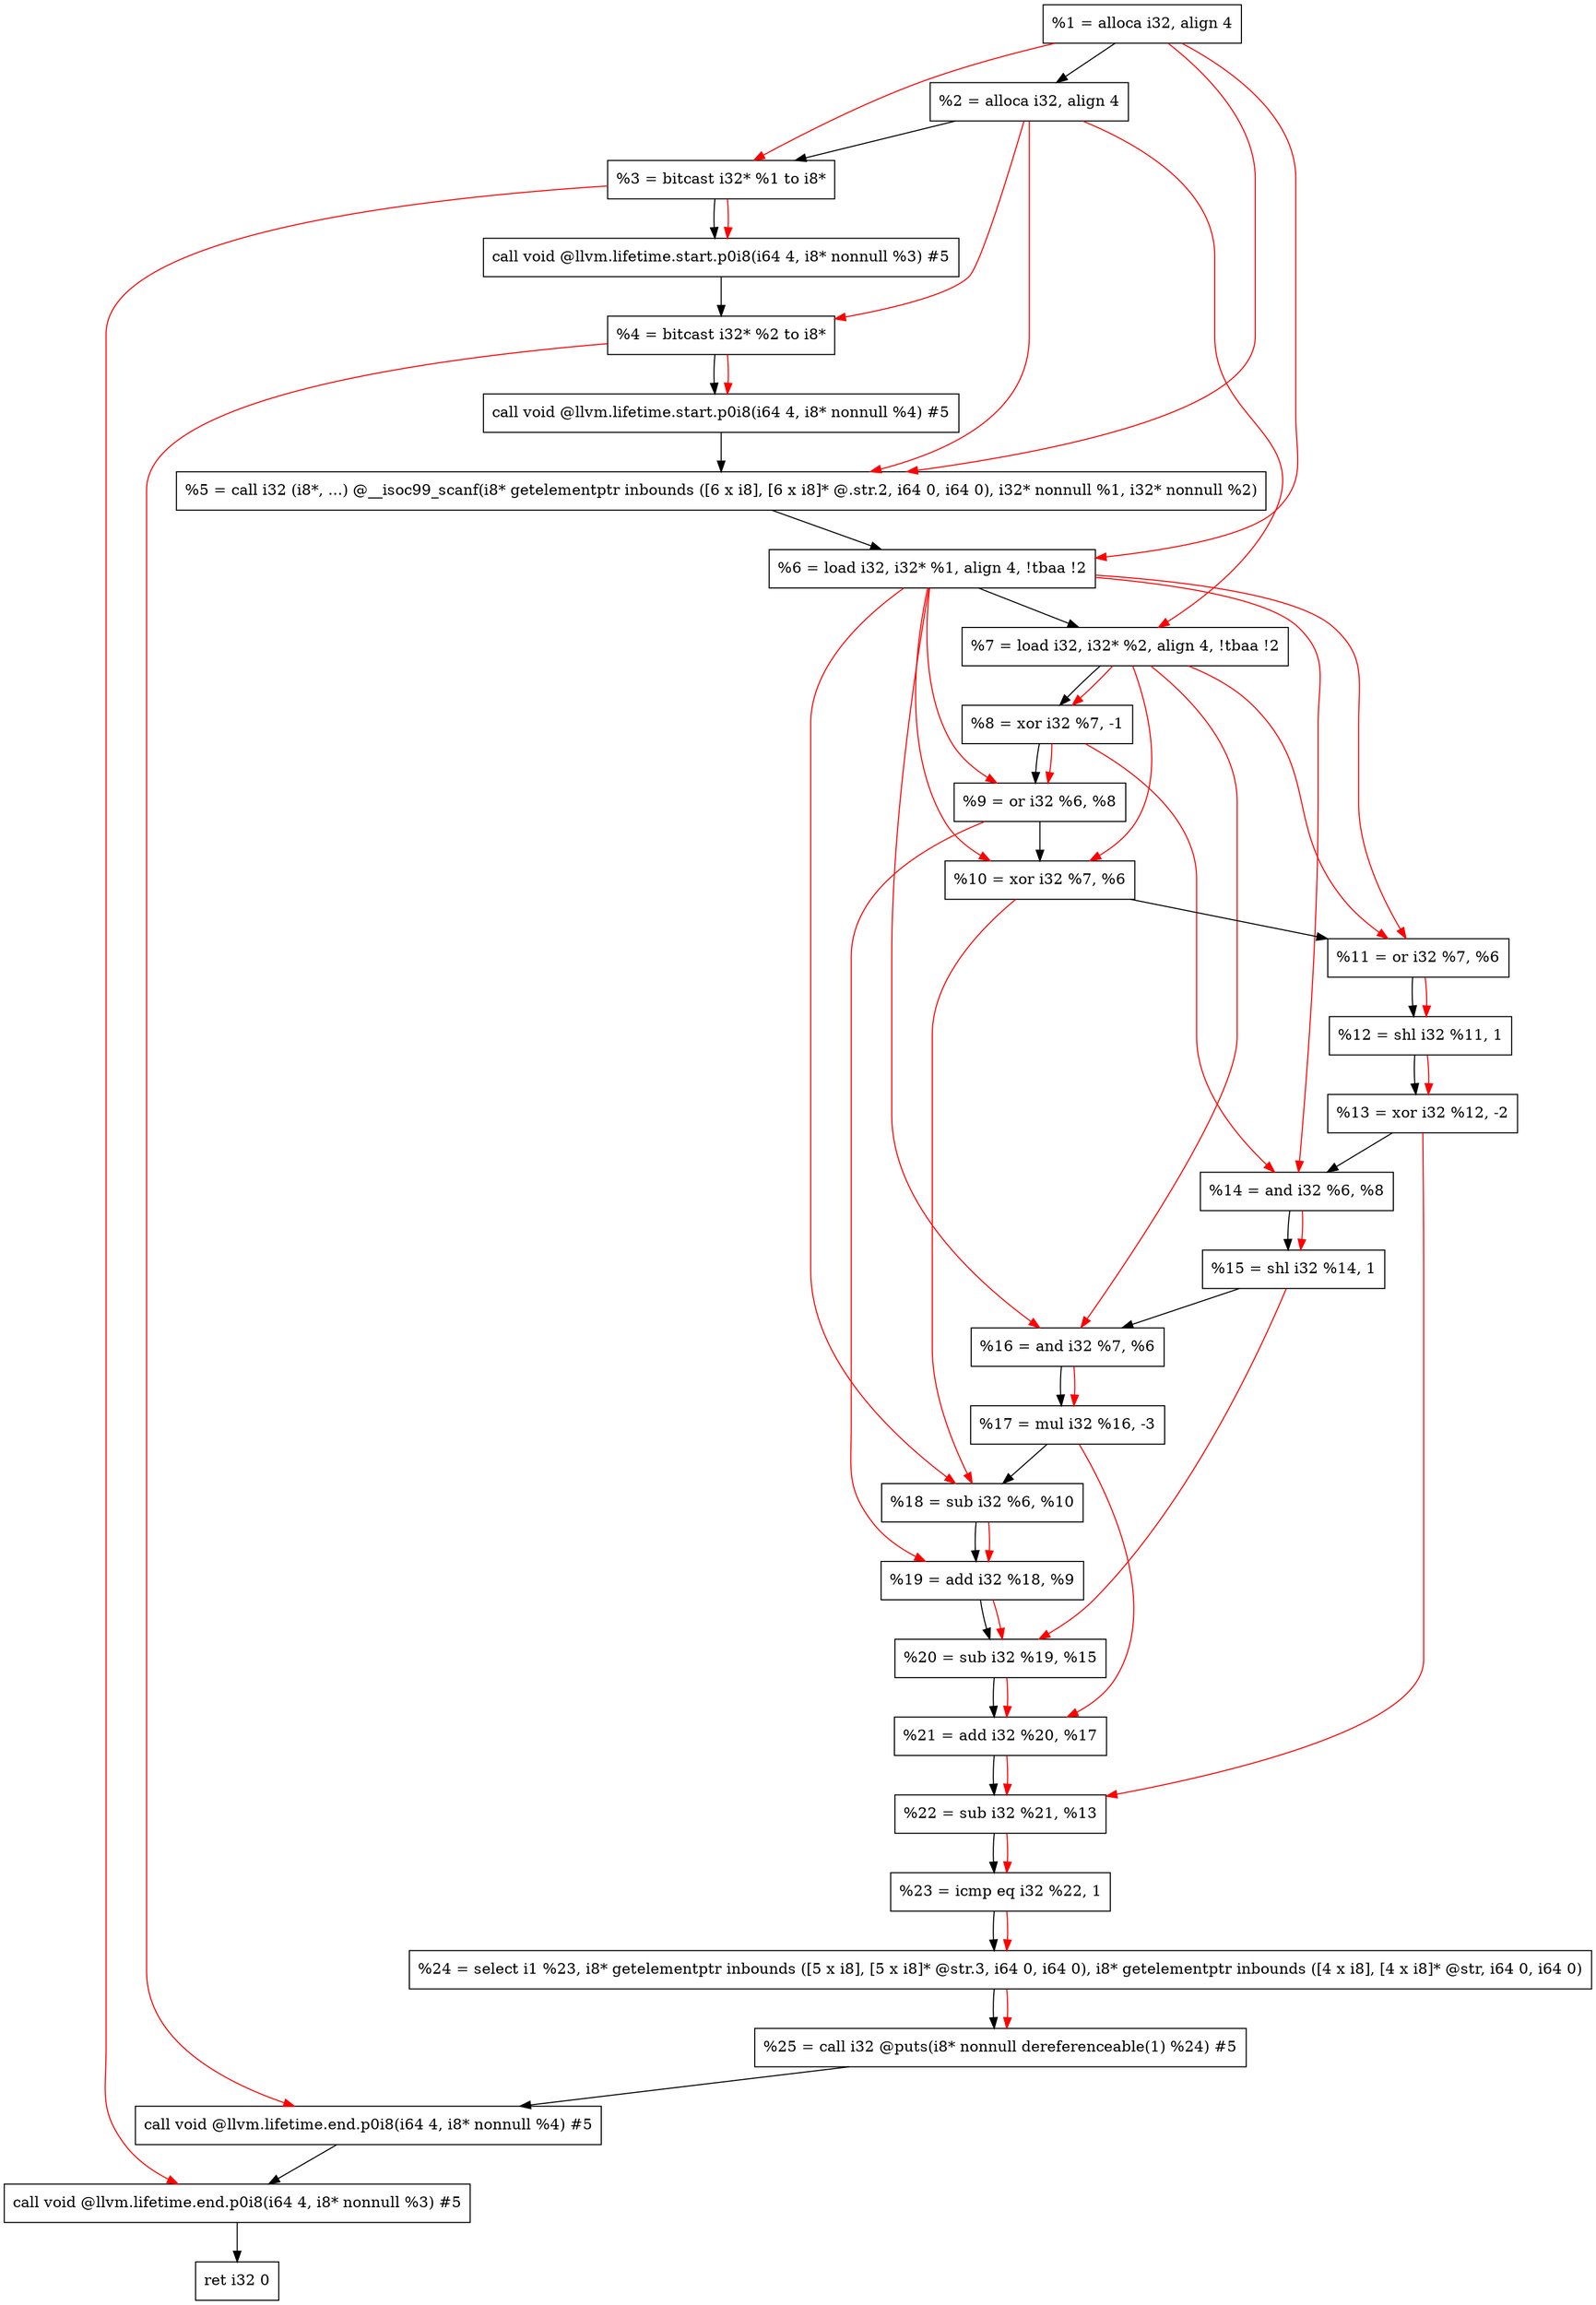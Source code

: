 digraph "DFG for'main' function" {
	Node0x11b97f8[shape=record, label="  %1 = alloca i32, align 4"];
	Node0x11b9878[shape=record, label="  %2 = alloca i32, align 4"];
	Node0x11b9908[shape=record, label="  %3 = bitcast i32* %1 to i8*"];
	Node0x11b9d68[shape=record, label="  call void @llvm.lifetime.start.p0i8(i64 4, i8* nonnull %3) #5"];
	Node0x11b9e48[shape=record, label="  %4 = bitcast i32* %2 to i8*"];
	Node0x11b9f68[shape=record, label="  call void @llvm.lifetime.start.p0i8(i64 4, i8* nonnull %4) #5"];
	Node0x11ba1a0[shape=record, label="  %5 = call i32 (i8*, ...) @__isoc99_scanf(i8* getelementptr inbounds ([6 x i8], [6 x i8]* @.str.2, i64 0, i64 0), i32* nonnull %1, i32* nonnull %2)"];
	Node0x11ba258[shape=record, label="  %6 = load i32, i32* %1, align 4, !tbaa !2"];
	Node0x11bb1c8[shape=record, label="  %7 = load i32, i32* %2, align 4, !tbaa !2"];
	Node0x11bb850[shape=record, label="  %8 = xor i32 %7, -1"];
	Node0x11bb8c0[shape=record, label="  %9 = or i32 %6, %8"];
	Node0x11bb930[shape=record, label="  %10 = xor i32 %7, %6"];
	Node0x11bb9a0[shape=record, label="  %11 = or i32 %7, %6"];
	Node0x11bba10[shape=record, label="  %12 = shl i32 %11, 1"];
	Node0x11bba80[shape=record, label="  %13 = xor i32 %12, -2"];
	Node0x11bbaf0[shape=record, label="  %14 = and i32 %6, %8"];
	Node0x11bbb60[shape=record, label="  %15 = shl i32 %14, 1"];
	Node0x11bbbd0[shape=record, label="  %16 = and i32 %7, %6"];
	Node0x11bbc40[shape=record, label="  %17 = mul i32 %16, -3"];
	Node0x11bbcb0[shape=record, label="  %18 = sub i32 %6, %10"];
	Node0x11bbd20[shape=record, label="  %19 = add i32 %18, %9"];
	Node0x11bbd90[shape=record, label="  %20 = sub i32 %19, %15"];
	Node0x11bbe00[shape=record, label="  %21 = add i32 %20, %17"];
	Node0x11bbe70[shape=record, label="  %22 = sub i32 %21, %13"];
	Node0x11bbee0[shape=record, label="  %23 = icmp eq i32 %22, 1"];
	Node0x115a9d8[shape=record, label="  %24 = select i1 %23, i8* getelementptr inbounds ([5 x i8], [5 x i8]* @str.3, i64 0, i64 0), i8* getelementptr inbounds ([4 x i8], [4 x i8]* @str, i64 0, i64 0)"];
	Node0x11bbf70[shape=record, label="  %25 = call i32 @puts(i8* nonnull dereferenceable(1) %24) #5"];
	Node0x11bc1c8[shape=record, label="  call void @llvm.lifetime.end.p0i8(i64 4, i8* nonnull %4) #5"];
	Node0x11bc328[shape=record, label="  call void @llvm.lifetime.end.p0i8(i64 4, i8* nonnull %3) #5"];
	Node0x11bc3e8[shape=record, label="  ret i32 0"];
	Node0x11b97f8 -> Node0x11b9878;
	Node0x11b9878 -> Node0x11b9908;
	Node0x11b9908 -> Node0x11b9d68;
	Node0x11b9d68 -> Node0x11b9e48;
	Node0x11b9e48 -> Node0x11b9f68;
	Node0x11b9f68 -> Node0x11ba1a0;
	Node0x11ba1a0 -> Node0x11ba258;
	Node0x11ba258 -> Node0x11bb1c8;
	Node0x11bb1c8 -> Node0x11bb850;
	Node0x11bb850 -> Node0x11bb8c0;
	Node0x11bb8c0 -> Node0x11bb930;
	Node0x11bb930 -> Node0x11bb9a0;
	Node0x11bb9a0 -> Node0x11bba10;
	Node0x11bba10 -> Node0x11bba80;
	Node0x11bba80 -> Node0x11bbaf0;
	Node0x11bbaf0 -> Node0x11bbb60;
	Node0x11bbb60 -> Node0x11bbbd0;
	Node0x11bbbd0 -> Node0x11bbc40;
	Node0x11bbc40 -> Node0x11bbcb0;
	Node0x11bbcb0 -> Node0x11bbd20;
	Node0x11bbd20 -> Node0x11bbd90;
	Node0x11bbd90 -> Node0x11bbe00;
	Node0x11bbe00 -> Node0x11bbe70;
	Node0x11bbe70 -> Node0x11bbee0;
	Node0x11bbee0 -> Node0x115a9d8;
	Node0x115a9d8 -> Node0x11bbf70;
	Node0x11bbf70 -> Node0x11bc1c8;
	Node0x11bc1c8 -> Node0x11bc328;
	Node0x11bc328 -> Node0x11bc3e8;
edge [color=red]
	Node0x11b97f8 -> Node0x11b9908;
	Node0x11b9908 -> Node0x11b9d68;
	Node0x11b9878 -> Node0x11b9e48;
	Node0x11b9e48 -> Node0x11b9f68;
	Node0x11b97f8 -> Node0x11ba1a0;
	Node0x11b9878 -> Node0x11ba1a0;
	Node0x11b97f8 -> Node0x11ba258;
	Node0x11b9878 -> Node0x11bb1c8;
	Node0x11bb1c8 -> Node0x11bb850;
	Node0x11ba258 -> Node0x11bb8c0;
	Node0x11bb850 -> Node0x11bb8c0;
	Node0x11bb1c8 -> Node0x11bb930;
	Node0x11ba258 -> Node0x11bb930;
	Node0x11bb1c8 -> Node0x11bb9a0;
	Node0x11ba258 -> Node0x11bb9a0;
	Node0x11bb9a0 -> Node0x11bba10;
	Node0x11bba10 -> Node0x11bba80;
	Node0x11ba258 -> Node0x11bbaf0;
	Node0x11bb850 -> Node0x11bbaf0;
	Node0x11bbaf0 -> Node0x11bbb60;
	Node0x11bb1c8 -> Node0x11bbbd0;
	Node0x11ba258 -> Node0x11bbbd0;
	Node0x11bbbd0 -> Node0x11bbc40;
	Node0x11ba258 -> Node0x11bbcb0;
	Node0x11bb930 -> Node0x11bbcb0;
	Node0x11bbcb0 -> Node0x11bbd20;
	Node0x11bb8c0 -> Node0x11bbd20;
	Node0x11bbd20 -> Node0x11bbd90;
	Node0x11bbb60 -> Node0x11bbd90;
	Node0x11bbd90 -> Node0x11bbe00;
	Node0x11bbc40 -> Node0x11bbe00;
	Node0x11bbe00 -> Node0x11bbe70;
	Node0x11bba80 -> Node0x11bbe70;
	Node0x11bbe70 -> Node0x11bbee0;
	Node0x11bbee0 -> Node0x115a9d8;
	Node0x115a9d8 -> Node0x11bbf70;
	Node0x11b9e48 -> Node0x11bc1c8;
	Node0x11b9908 -> Node0x11bc328;
}
